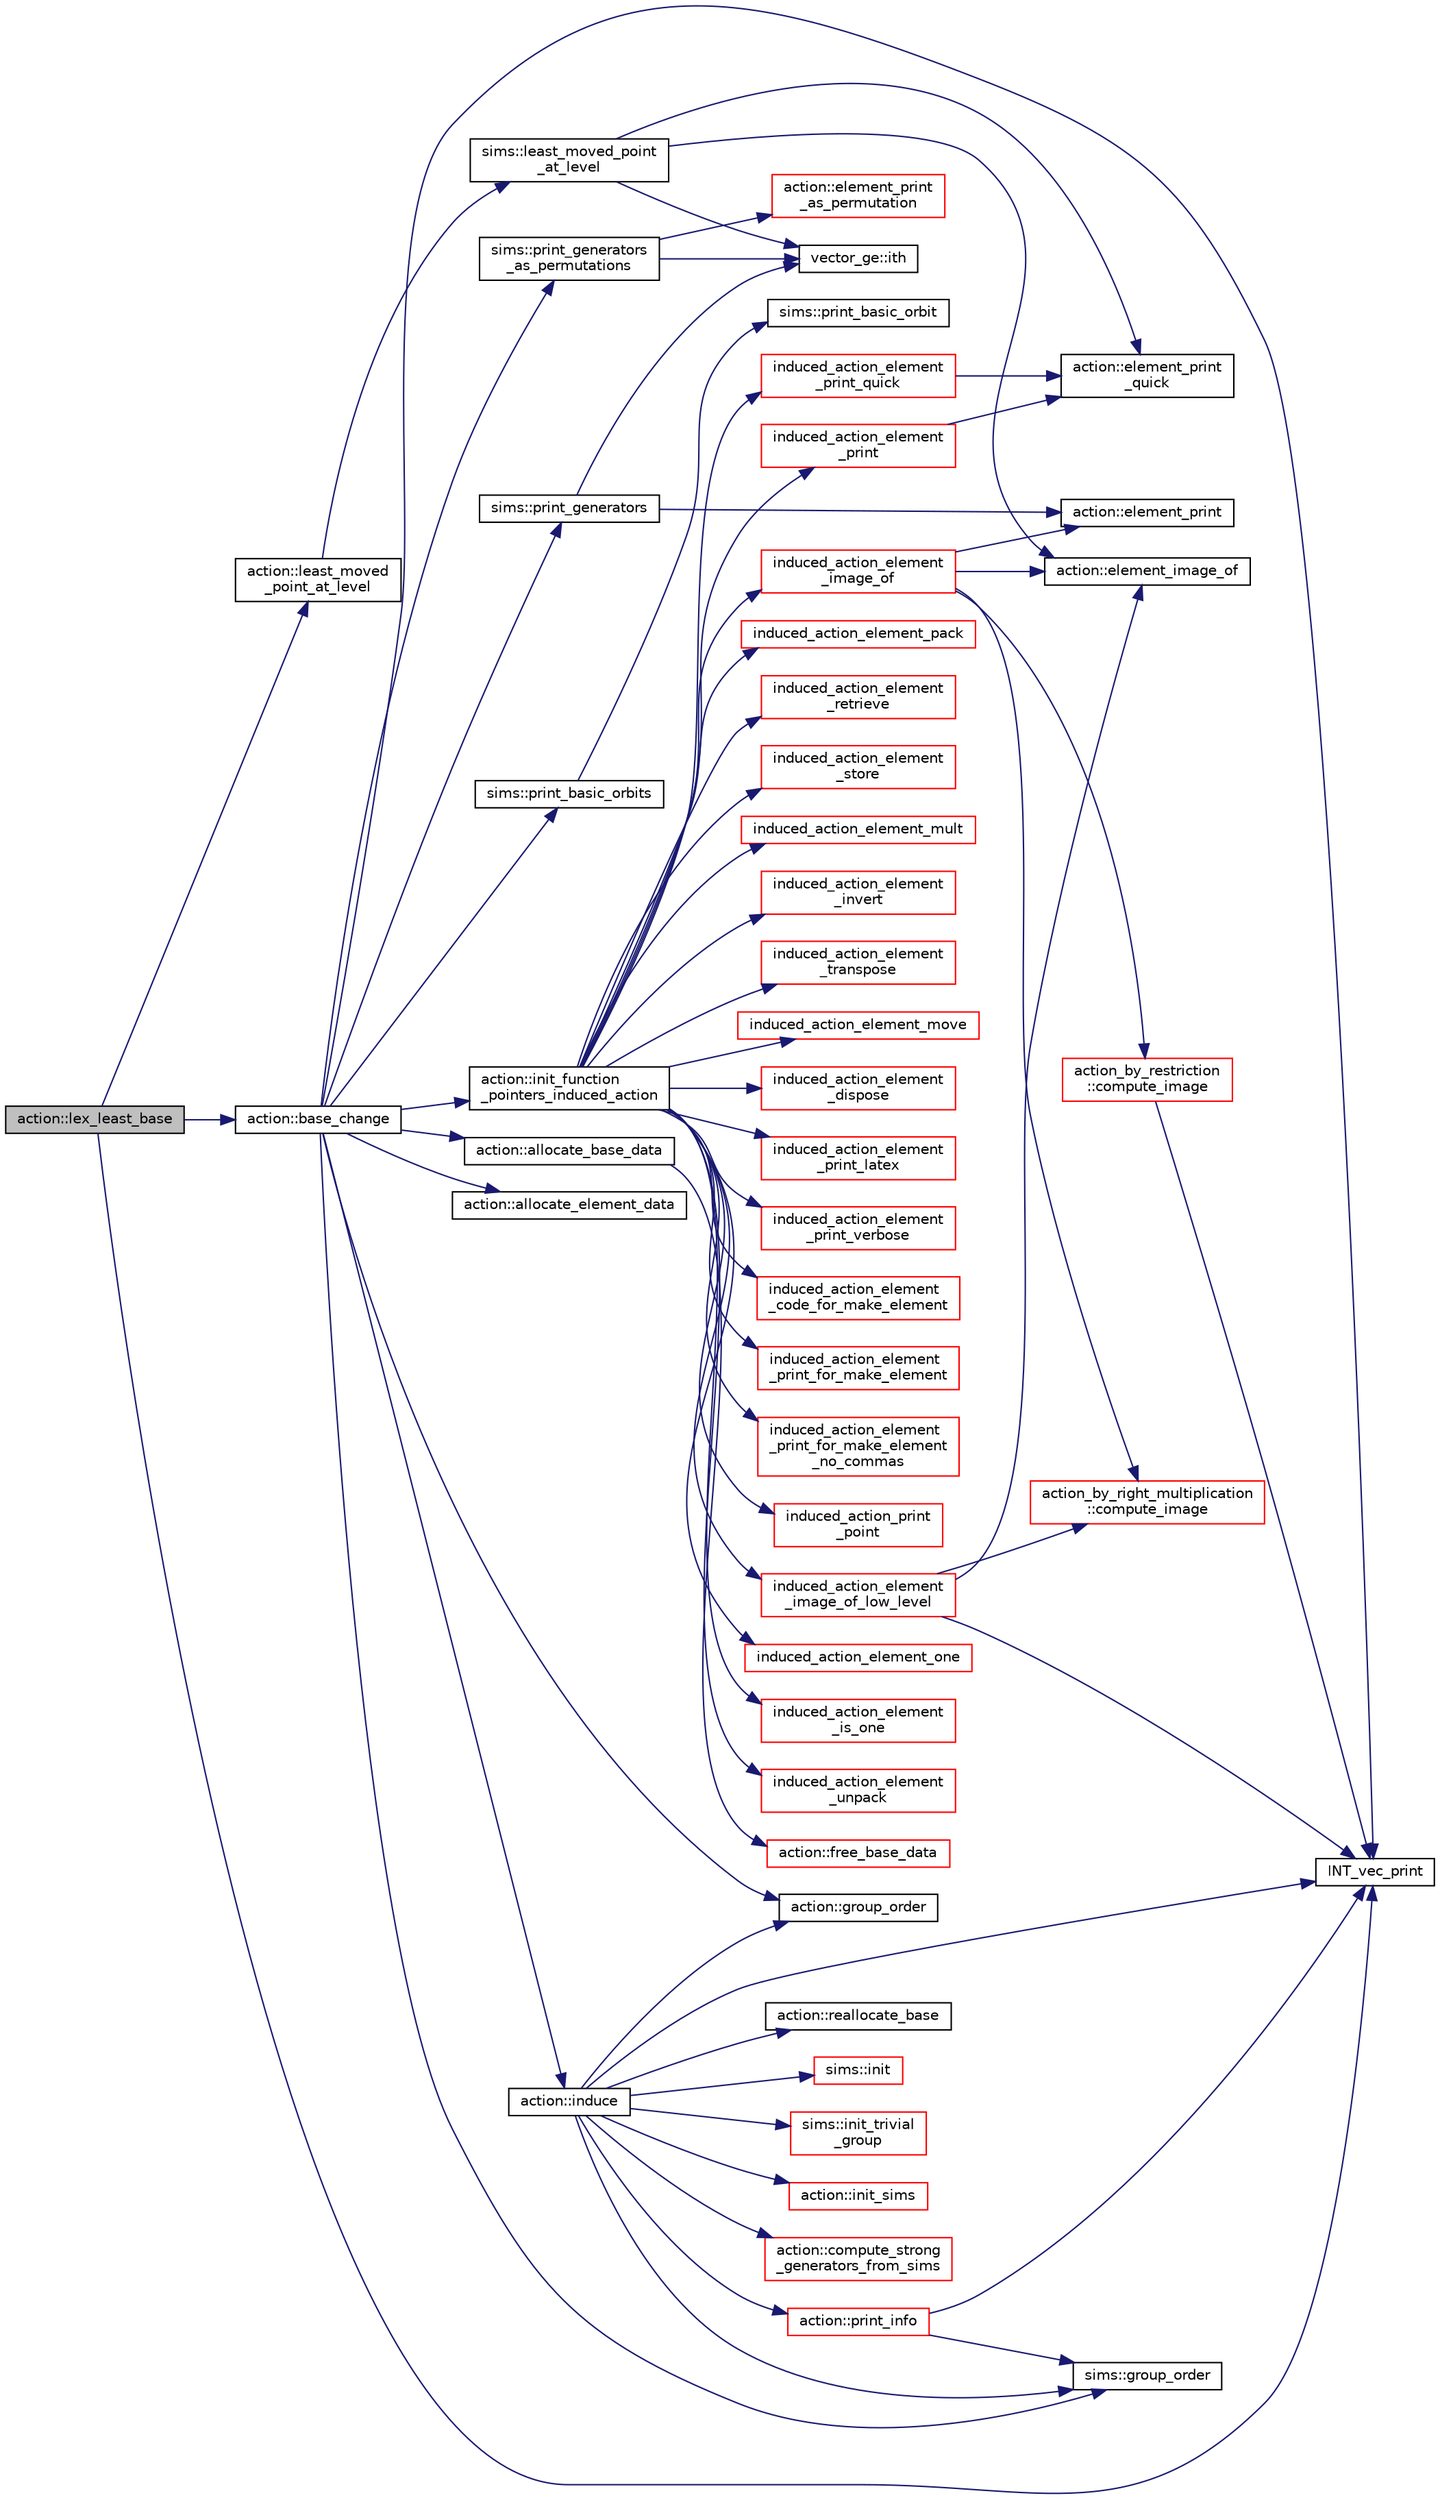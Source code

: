 digraph "action::lex_least_base"
{
  edge [fontname="Helvetica",fontsize="10",labelfontname="Helvetica",labelfontsize="10"];
  node [fontname="Helvetica",fontsize="10",shape=record];
  rankdir="LR";
  Node29585 [label="action::lex_least_base",height=0.2,width=0.4,color="black", fillcolor="grey75", style="filled", fontcolor="black"];
  Node29585 -> Node29586 [color="midnightblue",fontsize="10",style="solid",fontname="Helvetica"];
  Node29586 [label="INT_vec_print",height=0.2,width=0.4,color="black", fillcolor="white", style="filled",URL="$df/dbf/sajeeb_8_c.html#a79a5901af0b47dd0d694109543c027fe"];
  Node29585 -> Node29587 [color="midnightblue",fontsize="10",style="solid",fontname="Helvetica"];
  Node29587 [label="action::least_moved\l_point_at_level",height=0.2,width=0.4,color="black", fillcolor="white", style="filled",URL="$d2/d86/classaction.html#ade162671419b094bb4af3cf4bd59c4e2"];
  Node29587 -> Node29588 [color="midnightblue",fontsize="10",style="solid",fontname="Helvetica"];
  Node29588 [label="sims::least_moved_point\l_at_level",height=0.2,width=0.4,color="black", fillcolor="white", style="filled",URL="$d9/df3/classsims.html#adfd9026256dd9d0ace0ebb56eff33498"];
  Node29588 -> Node29589 [color="midnightblue",fontsize="10",style="solid",fontname="Helvetica"];
  Node29589 [label="action::element_print\l_quick",height=0.2,width=0.4,color="black", fillcolor="white", style="filled",URL="$d2/d86/classaction.html#a4844680cf6750396f76494a28655265b"];
  Node29588 -> Node29590 [color="midnightblue",fontsize="10",style="solid",fontname="Helvetica"];
  Node29590 [label="vector_ge::ith",height=0.2,width=0.4,color="black", fillcolor="white", style="filled",URL="$d4/d6e/classvector__ge.html#a1ff002e8b746a9beb119d57dcd4a15ff"];
  Node29588 -> Node29591 [color="midnightblue",fontsize="10",style="solid",fontname="Helvetica"];
  Node29591 [label="action::element_image_of",height=0.2,width=0.4,color="black", fillcolor="white", style="filled",URL="$d2/d86/classaction.html#ae09559d4537a048fc860f8a74a31393d"];
  Node29585 -> Node29592 [color="midnightblue",fontsize="10",style="solid",fontname="Helvetica"];
  Node29592 [label="action::base_change",height=0.2,width=0.4,color="black", fillcolor="white", style="filled",URL="$d2/d86/classaction.html#a1cab1a81da804692affaf9b7060c90f6"];
  Node29592 -> Node29586 [color="midnightblue",fontsize="10",style="solid",fontname="Helvetica"];
  Node29592 -> Node29593 [color="midnightblue",fontsize="10",style="solid",fontname="Helvetica"];
  Node29593 [label="action::init_function\l_pointers_induced_action",height=0.2,width=0.4,color="black", fillcolor="white", style="filled",URL="$d2/d86/classaction.html#a3b9287d084b24f7a3b9532a7589c58de"];
  Node29593 -> Node29594 [color="midnightblue",fontsize="10",style="solid",fontname="Helvetica"];
  Node29594 [label="induced_action_element\l_image_of",height=0.2,width=0.4,color="red", fillcolor="white", style="filled",URL="$dc/dd4/group__actions_8h.html#a821850d6c3988dd122de0489cd36f0f0"];
  Node29594 -> Node29595 [color="midnightblue",fontsize="10",style="solid",fontname="Helvetica"];
  Node29595 [label="action_by_right_multiplication\l::compute_image",height=0.2,width=0.4,color="red", fillcolor="white", style="filled",URL="$d5/daa/classaction__by__right__multiplication.html#a5407ada4c7d5a1775144fbaadbb8be8e"];
  Node29594 -> Node29618 [color="midnightblue",fontsize="10",style="solid",fontname="Helvetica"];
  Node29618 [label="action_by_restriction\l::compute_image",height=0.2,width=0.4,color="red", fillcolor="white", style="filled",URL="$d1/d7e/classaction__by__restriction.html#a2d669c0f0b3905fb5effc983c9fbb0cc"];
  Node29618 -> Node29586 [color="midnightblue",fontsize="10",style="solid",fontname="Helvetica"];
  Node29594 -> Node29591 [color="midnightblue",fontsize="10",style="solid",fontname="Helvetica"];
  Node29594 -> Node29614 [color="midnightblue",fontsize="10",style="solid",fontname="Helvetica"];
  Node29614 [label="action::element_print",height=0.2,width=0.4,color="black", fillcolor="white", style="filled",URL="$d2/d86/classaction.html#ae38c3ef3c1125213733d63c6fc3c40cd"];
  Node29593 -> Node29996 [color="midnightblue",fontsize="10",style="solid",fontname="Helvetica"];
  Node29996 [label="induced_action_element\l_image_of_low_level",height=0.2,width=0.4,color="red", fillcolor="white", style="filled",URL="$dc/dd4/group__actions_8h.html#aa4bc5f68829829d9a41223c260c658c5"];
  Node29996 -> Node29586 [color="midnightblue",fontsize="10",style="solid",fontname="Helvetica"];
  Node29996 -> Node29595 [color="midnightblue",fontsize="10",style="solid",fontname="Helvetica"];
  Node29996 -> Node29591 [color="midnightblue",fontsize="10",style="solid",fontname="Helvetica"];
  Node29593 -> Node29998 [color="midnightblue",fontsize="10",style="solid",fontname="Helvetica"];
  Node29998 [label="induced_action_element_one",height=0.2,width=0.4,color="red", fillcolor="white", style="filled",URL="$dc/dd4/group__actions_8h.html#a11ad8abff8304e30e16403a1975a8aab"];
  Node29593 -> Node30000 [color="midnightblue",fontsize="10",style="solid",fontname="Helvetica"];
  Node30000 [label="induced_action_element\l_is_one",height=0.2,width=0.4,color="red", fillcolor="white", style="filled",URL="$dc/dd4/group__actions_8h.html#aadb6a2b56e25c82dd455de09bb4bda82"];
  Node29593 -> Node30004 [color="midnightblue",fontsize="10",style="solid",fontname="Helvetica"];
  Node30004 [label="induced_action_element\l_unpack",height=0.2,width=0.4,color="red", fillcolor="white", style="filled",URL="$dc/dd4/group__actions_8h.html#a99c6ddc3d11eeccddf87ca23badd1890"];
  Node29593 -> Node30007 [color="midnightblue",fontsize="10",style="solid",fontname="Helvetica"];
  Node30007 [label="induced_action_element_pack",height=0.2,width=0.4,color="red", fillcolor="white", style="filled",URL="$dc/dd4/group__actions_8h.html#aa80cbe650affcff950137367a431715f"];
  Node29593 -> Node30010 [color="midnightblue",fontsize="10",style="solid",fontname="Helvetica"];
  Node30010 [label="induced_action_element\l_retrieve",height=0.2,width=0.4,color="red", fillcolor="white", style="filled",URL="$dc/dd4/group__actions_8h.html#a9e51f4ab67af75d0a12a3eb7f211a5b4"];
  Node29593 -> Node30016 [color="midnightblue",fontsize="10",style="solid",fontname="Helvetica"];
  Node30016 [label="induced_action_element\l_store",height=0.2,width=0.4,color="red", fillcolor="white", style="filled",URL="$dc/dd4/group__actions_8h.html#a23d42fb239ba7e886b1fb9fc96f1a3be"];
  Node29593 -> Node30023 [color="midnightblue",fontsize="10",style="solid",fontname="Helvetica"];
  Node30023 [label="induced_action_element_mult",height=0.2,width=0.4,color="red", fillcolor="white", style="filled",URL="$dc/dd4/group__actions_8h.html#a7b00701d128922145960b4c15307113c"];
  Node29593 -> Node30025 [color="midnightblue",fontsize="10",style="solid",fontname="Helvetica"];
  Node30025 [label="induced_action_element\l_invert",height=0.2,width=0.4,color="red", fillcolor="white", style="filled",URL="$dc/dd4/group__actions_8h.html#a9b7e3c76b30897cb2b62a974e063ce12"];
  Node29593 -> Node30027 [color="midnightblue",fontsize="10",style="solid",fontname="Helvetica"];
  Node30027 [label="induced_action_element\l_transpose",height=0.2,width=0.4,color="red", fillcolor="white", style="filled",URL="$dc/dd4/group__actions_8h.html#ad1379970ade84fe3a44f26f5ec500db4"];
  Node29593 -> Node30030 [color="midnightblue",fontsize="10",style="solid",fontname="Helvetica"];
  Node30030 [label="induced_action_element_move",height=0.2,width=0.4,color="red", fillcolor="white", style="filled",URL="$dc/dd4/group__actions_8h.html#a7b319593ee737d9c1ab5bc6223377541"];
  Node29593 -> Node30032 [color="midnightblue",fontsize="10",style="solid",fontname="Helvetica"];
  Node30032 [label="induced_action_element\l_dispose",height=0.2,width=0.4,color="red", fillcolor="white", style="filled",URL="$dc/dd4/group__actions_8h.html#a5bf4e1daf5b0e799af9e065ab8046f99"];
  Node29593 -> Node30034 [color="midnightblue",fontsize="10",style="solid",fontname="Helvetica"];
  Node30034 [label="induced_action_element\l_print",height=0.2,width=0.4,color="red", fillcolor="white", style="filled",URL="$dc/dd4/group__actions_8h.html#a670952bd230bf34b82f276deab684d23"];
  Node30034 -> Node29589 [color="midnightblue",fontsize="10",style="solid",fontname="Helvetica"];
  Node29593 -> Node30038 [color="midnightblue",fontsize="10",style="solid",fontname="Helvetica"];
  Node30038 [label="induced_action_element\l_print_quick",height=0.2,width=0.4,color="red", fillcolor="white", style="filled",URL="$dc/dd4/group__actions_8h.html#a91760d711eca781aa4dbee22a5fc0168"];
  Node30038 -> Node29589 [color="midnightblue",fontsize="10",style="solid",fontname="Helvetica"];
  Node29593 -> Node30039 [color="midnightblue",fontsize="10",style="solid",fontname="Helvetica"];
  Node30039 [label="induced_action_element\l_print_latex",height=0.2,width=0.4,color="red", fillcolor="white", style="filled",URL="$dc/dd4/group__actions_8h.html#a962508fbbbac127426c42fe5d0f147ab"];
  Node29593 -> Node30042 [color="midnightblue",fontsize="10",style="solid",fontname="Helvetica"];
  Node30042 [label="induced_action_element\l_print_verbose",height=0.2,width=0.4,color="red", fillcolor="white", style="filled",URL="$dc/dd4/group__actions_8h.html#a647a452eeefdaed4834375175fec37fc"];
  Node29593 -> Node30044 [color="midnightblue",fontsize="10",style="solid",fontname="Helvetica"];
  Node30044 [label="induced_action_element\l_code_for_make_element",height=0.2,width=0.4,color="red", fillcolor="white", style="filled",URL="$dc/dd4/group__actions_8h.html#af1c12dd980d376e72daaf9a383cebfdc"];
  Node29593 -> Node30046 [color="midnightblue",fontsize="10",style="solid",fontname="Helvetica"];
  Node30046 [label="induced_action_element\l_print_for_make_element",height=0.2,width=0.4,color="red", fillcolor="white", style="filled",URL="$dc/dd4/group__actions_8h.html#ad7e7ef951b164a7084837401e3dbc400"];
  Node29593 -> Node30048 [color="midnightblue",fontsize="10",style="solid",fontname="Helvetica"];
  Node30048 [label="induced_action_element\l_print_for_make_element\l_no_commas",height=0.2,width=0.4,color="red", fillcolor="white", style="filled",URL="$dc/dd4/group__actions_8h.html#ae151544128a85b12466172340404b955"];
  Node29593 -> Node30050 [color="midnightblue",fontsize="10",style="solid",fontname="Helvetica"];
  Node30050 [label="induced_action_print\l_point",height=0.2,width=0.4,color="red", fillcolor="white", style="filled",URL="$dc/dd4/group__actions_8h.html#af15373c64f9e8d33dd3c448d98cc2382"];
  Node29592 -> Node30052 [color="midnightblue",fontsize="10",style="solid",fontname="Helvetica"];
  Node30052 [label="action::allocate_base_data",height=0.2,width=0.4,color="black", fillcolor="white", style="filled",URL="$d2/d86/classaction.html#a345fa8dfbb60c8a100ab4dd80a966b1b"];
  Node30052 -> Node30053 [color="midnightblue",fontsize="10",style="solid",fontname="Helvetica"];
  Node30053 [label="action::free_base_data",height=0.2,width=0.4,color="red", fillcolor="white", style="filled",URL="$d2/d86/classaction.html#a27aa9e5940cc8e08da6727927d0798a8"];
  Node29592 -> Node30055 [color="midnightblue",fontsize="10",style="solid",fontname="Helvetica"];
  Node30055 [label="action::allocate_element_data",height=0.2,width=0.4,color="black", fillcolor="white", style="filled",URL="$d2/d86/classaction.html#adc5f98db8315bfd17fcd2fbb437d8f60"];
  Node29592 -> Node30056 [color="midnightblue",fontsize="10",style="solid",fontname="Helvetica"];
  Node30056 [label="action::induce",height=0.2,width=0.4,color="black", fillcolor="white", style="filled",URL="$d2/d86/classaction.html#a32012836490e544a15fb4596b90cb07b"];
  Node30056 -> Node30057 [color="midnightblue",fontsize="10",style="solid",fontname="Helvetica"];
  Node30057 [label="action::print_info",height=0.2,width=0.4,color="red", fillcolor="white", style="filled",URL="$d2/d86/classaction.html#a6f89e493e5c5a32e5c3b8963d438ce86"];
  Node30057 -> Node29586 [color="midnightblue",fontsize="10",style="solid",fontname="Helvetica"];
  Node30057 -> Node30058 [color="midnightblue",fontsize="10",style="solid",fontname="Helvetica"];
  Node30058 [label="sims::group_order",height=0.2,width=0.4,color="black", fillcolor="white", style="filled",URL="$d9/df3/classsims.html#aa442445175656570fa35febbe790efad"];
  Node30056 -> Node30058 [color="midnightblue",fontsize="10",style="solid",fontname="Helvetica"];
  Node30056 -> Node30059 [color="midnightblue",fontsize="10",style="solid",fontname="Helvetica"];
  Node30059 [label="action::group_order",height=0.2,width=0.4,color="black", fillcolor="white", style="filled",URL="$d2/d86/classaction.html#ad1f69adb27041311d2e7be96e39388d4"];
  Node30056 -> Node29586 [color="midnightblue",fontsize="10",style="solid",fontname="Helvetica"];
  Node30056 -> Node30060 [color="midnightblue",fontsize="10",style="solid",fontname="Helvetica"];
  Node30060 [label="action::reallocate_base",height=0.2,width=0.4,color="black", fillcolor="white", style="filled",URL="$d2/d86/classaction.html#a59ea889d3aa9e9aee86ffee6b7785bfd"];
  Node30056 -> Node30061 [color="midnightblue",fontsize="10",style="solid",fontname="Helvetica"];
  Node30061 [label="sims::init",height=0.2,width=0.4,color="red", fillcolor="white", style="filled",URL="$d9/df3/classsims.html#a02eb61ed14f75cfe4dc0770142c1bff0"];
  Node30056 -> Node30065 [color="midnightblue",fontsize="10",style="solid",fontname="Helvetica"];
  Node30065 [label="sims::init_trivial\l_group",height=0.2,width=0.4,color="red", fillcolor="white", style="filled",URL="$d9/df3/classsims.html#a6a55a0a4e5124654f999933fd635334a"];
  Node30056 -> Node30069 [color="midnightblue",fontsize="10",style="solid",fontname="Helvetica"];
  Node30069 [label="action::init_sims",height=0.2,width=0.4,color="red", fillcolor="white", style="filled",URL="$d2/d86/classaction.html#a74656357e44267b594ede82318fe124c"];
  Node30056 -> Node30072 [color="midnightblue",fontsize="10",style="solid",fontname="Helvetica"];
  Node30072 [label="action::compute_strong\l_generators_from_sims",height=0.2,width=0.4,color="red", fillcolor="white", style="filled",URL="$d2/d86/classaction.html#adb6285ff557ef0f7f832278a4115303f"];
  Node29592 -> Node30059 [color="midnightblue",fontsize="10",style="solid",fontname="Helvetica"];
  Node29592 -> Node30058 [color="midnightblue",fontsize="10",style="solid",fontname="Helvetica"];
  Node29592 -> Node30073 [color="midnightblue",fontsize="10",style="solid",fontname="Helvetica"];
  Node30073 [label="sims::print_generators",height=0.2,width=0.4,color="black", fillcolor="white", style="filled",URL="$d9/df3/classsims.html#a49dfebd7ef9b23cb3c1264bc462f2233"];
  Node30073 -> Node29614 [color="midnightblue",fontsize="10",style="solid",fontname="Helvetica"];
  Node30073 -> Node29590 [color="midnightblue",fontsize="10",style="solid",fontname="Helvetica"];
  Node29592 -> Node30074 [color="midnightblue",fontsize="10",style="solid",fontname="Helvetica"];
  Node30074 [label="sims::print_generators\l_as_permutations",height=0.2,width=0.4,color="black", fillcolor="white", style="filled",URL="$d9/df3/classsims.html#ae46e51d796b88c621c497fc1cb7cf90e"];
  Node30074 -> Node29945 [color="midnightblue",fontsize="10",style="solid",fontname="Helvetica"];
  Node29945 [label="action::element_print\l_as_permutation",height=0.2,width=0.4,color="red", fillcolor="white", style="filled",URL="$d2/d86/classaction.html#a2975618a8203187b688a67c947150bb8"];
  Node30074 -> Node29590 [color="midnightblue",fontsize="10",style="solid",fontname="Helvetica"];
  Node29592 -> Node30075 [color="midnightblue",fontsize="10",style="solid",fontname="Helvetica"];
  Node30075 [label="sims::print_basic_orbits",height=0.2,width=0.4,color="black", fillcolor="white", style="filled",URL="$d9/df3/classsims.html#ab26955fba9bb5a6fe176b4f12d0a6c5a"];
  Node30075 -> Node30076 [color="midnightblue",fontsize="10",style="solid",fontname="Helvetica"];
  Node30076 [label="sims::print_basic_orbit",height=0.2,width=0.4,color="black", fillcolor="white", style="filled",URL="$d9/df3/classsims.html#ae777e80bb7cef4f757c701173f924a6d"];
}
